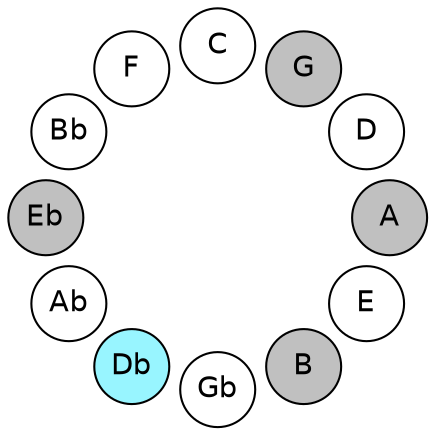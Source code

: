 
graph {

layout = circo;
mindist = .1

node [shape = circle, fontname = Helvetica, margin = 0, style = filled]
edge [style=invis]

subgraph 1 {
	E -- B -- Gb -- Db -- Ab -- Eb -- Bb -- F -- C -- G -- D -- A -- E
}

E [fillcolor = white];
B [fillcolor = gray];
Gb [fillcolor = white];
Db [fillcolor = cadetblue1];
Ab [fillcolor = white];
Eb [fillcolor = gray];
Bb [fillcolor = white];
F [fillcolor = white];
C [fillcolor = white];
G [fillcolor = gray];
D [fillcolor = white];
A [fillcolor = gray];
}
